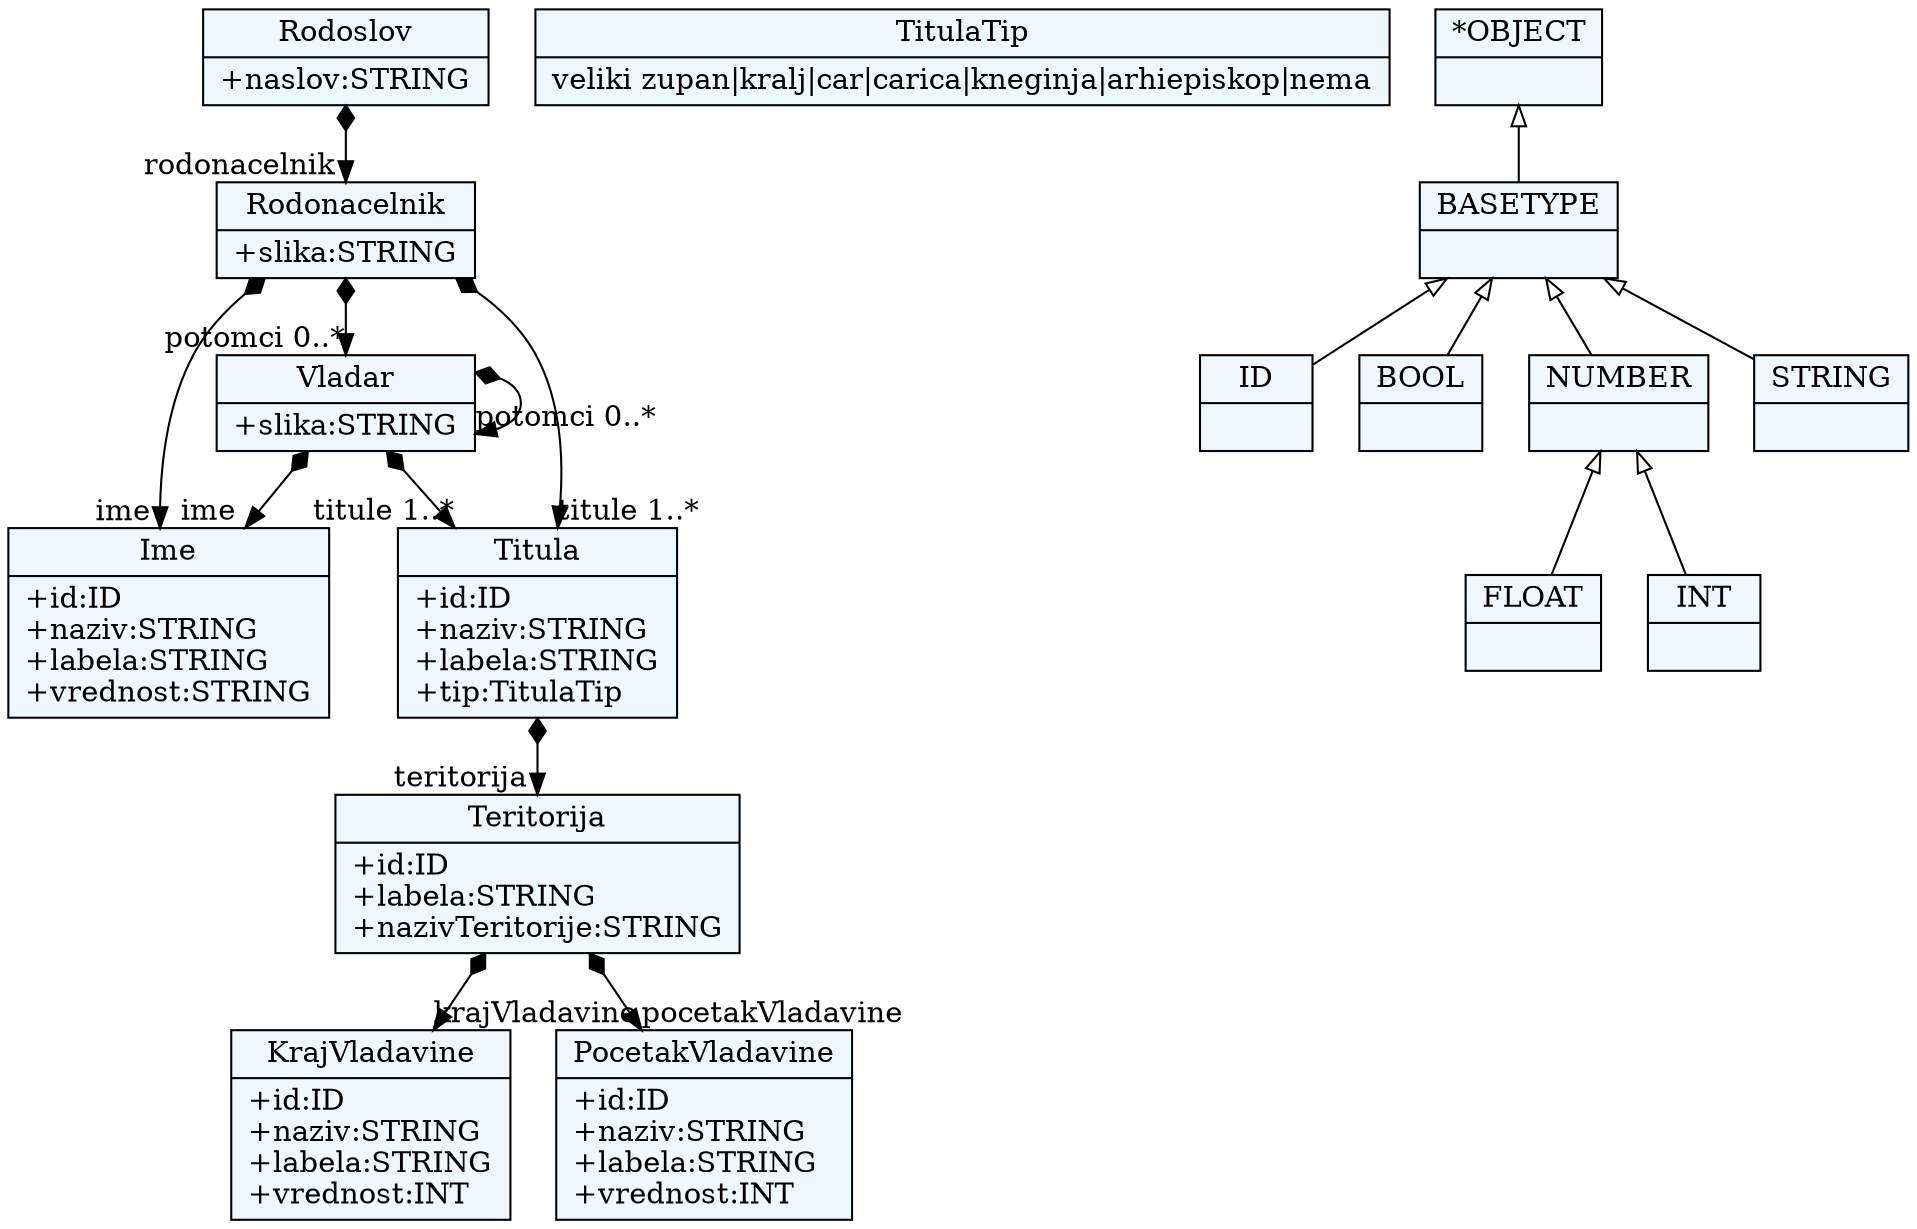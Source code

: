 
    digraph xtext {
    fontname = "Bitstream Vera Sans"
    fontsize = 8
    node[
        shape=record,
        style=filled,
        fillcolor=aliceblue
    ]
    nodesep = 0.3
    edge[dir=black,arrowtail=empty]


1410191150408[ label="{Ime|+id:ID\l+naziv:STRING\l+labela:STRING\l+vrednost:STRING\l}"]

1410191144744 -> 1410191119256[arrowtail=diamond, dir=both, headlabel="rodonacelnik "]
1410191144744[ label="{Rodoslov|+naslov:STRING\l}"]

1410191155128[ label="{KrajVladavine|+id:ID\l+naziv:STRING\l+labela:STRING\l+vrednost:INT\l}"]

1410191119256 -> 1410191150408[arrowtail=diamond, dir=both, headlabel="ime "]
1410191119256 -> 1410191153240[arrowtail=diamond, dir=both, headlabel="titule 1..*"]
1410191119256 -> 1410191148520[arrowtail=diamond, dir=both, headlabel="potomci 0..*"]
1410191119256[ label="{Rodonacelnik|+slika:STRING\l}"]

1410191153240 -> 1410191174008[arrowtail=diamond, dir=both, headlabel="teritorija "]
1410191153240[ label="{Titula|+id:ID\l+naziv:STRING\l+labela:STRING\l+tip:TitulaTip\l}"]

1410191149464[ label="{PocetakVladavine|+id:ID\l+naziv:STRING\l+labela:STRING\l+vrednost:INT\l}"]

1410191148520 -> 1410191150408[arrowtail=diamond, dir=both, headlabel="ime "]
1410191148520 -> 1410191153240[arrowtail=diamond, dir=both, headlabel="titule 1..*"]
1410191148520 -> 1410191148520[arrowtail=diamond, dir=both, headlabel="potomci 0..*"]
1410191148520[ label="{Vladar|+slika:STRING\l}"]

1410191174008 -> 1410191149464[arrowtail=diamond, dir=both, headlabel="pocetakVladavine "]
1410191174008 -> 1410191155128[arrowtail=diamond, dir=both, headlabel="krajVladavine "]
1410191174008[ label="{Teritorija|+id:ID\l+labela:STRING\l+nazivTeritorije:STRING\l}"]

1410191156072[ label="{TitulaTip|veliki zupan\|kralj\|car\|carica\|kneginja\|arhiepiskop\|nema}"]

1410191124920[ label="{*OBJECT|}"]
1410191124920 -> 1410191141912 [dir=back]

1410191137192[ label="{ID|}"]

1410191146632[ label="{BOOL|}"]

1410191140024[ label="{NUMBER|}"]
1410191140024 -> 1410191120200 [dir=back]
1410191140024 -> 1410191147576 [dir=back]

1410191147576[ label="{INT|}"]

1410191120200[ label="{FLOAT|}"]

1410191141912[ label="{BASETYPE|}"]
1410191141912 -> 1410191140024 [dir=back]
1410191141912 -> 1410191146632 [dir=back]
1410191141912 -> 1410191137192 [dir=back]
1410191141912 -> 1410191138136 [dir=back]

1410191138136[ label="{STRING|}"]


}

